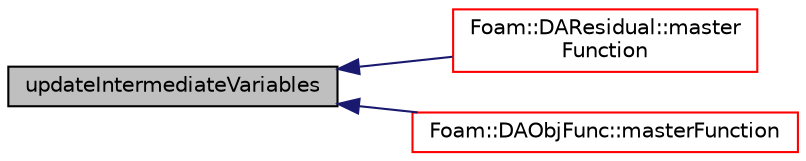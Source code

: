 digraph "updateIntermediateVariables"
{
  bgcolor="transparent";
  edge [fontname="Helvetica",fontsize="10",labelfontname="Helvetica",labelfontsize="10"];
  node [fontname="Helvetica",fontsize="10",shape=record];
  rankdir="LR";
  Node62 [label="updateIntermediateVariables",height=0.2,width=0.4,color="black", fillcolor="grey75", style="filled", fontcolor="black"];
  Node62 -> Node63 [dir="back",color="midnightblue",fontsize="10",style="solid",fontname="Helvetica"];
  Node63 [label="Foam::DAResidual::master\lFunction",height=0.2,width=0.4,color="red",URL="$classFoam_1_1DAResidual.html#a08d199cacb841a03735df4c9280864c1",tooltip="the master function that compute the residual vector given the state and point vectors ..."];
  Node62 -> Node73 [dir="back",color="midnightblue",fontsize="10",style="solid",fontname="Helvetica"];
  Node73 [label="Foam::DAObjFunc::masterFunction",height=0.2,width=0.4,color="red",URL="$classFoam_1_1DAObjFunc.html#a6d5f7f9d48b97ffd5730072be731dbb5",tooltip="the master function to compute objective function given the state and point vectors ..."];
}

